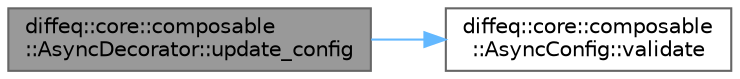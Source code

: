 digraph "diffeq::core::composable::AsyncDecorator::update_config"
{
 // LATEX_PDF_SIZE
  bgcolor="transparent";
  edge [fontname=Helvetica,fontsize=10,labelfontname=Helvetica,labelfontsize=10];
  node [fontname=Helvetica,fontsize=10,shape=box,height=0.2,width=0.4];
  rankdir="LR";
  Node1 [id="Node000001",label="diffeq::core::composable\l::AsyncDecorator::update_config",height=0.2,width=0.4,color="gray40", fillcolor="grey60", style="filled", fontcolor="black",tooltip="Update async configuration with validation."];
  Node1 -> Node2 [id="edge1_Node000001_Node000002",color="steelblue1",style="solid",tooltip=" "];
  Node2 [id="Node000002",label="diffeq::core::composable\l::AsyncConfig::validate",height=0.2,width=0.4,color="grey40", fillcolor="white", style="filled",URL="$structdiffeq_1_1core_1_1composable_1_1_async_config.html#ac46109bcc4b2f5939d14524146020fd3",tooltip="Validate configuration parameters."];
}
